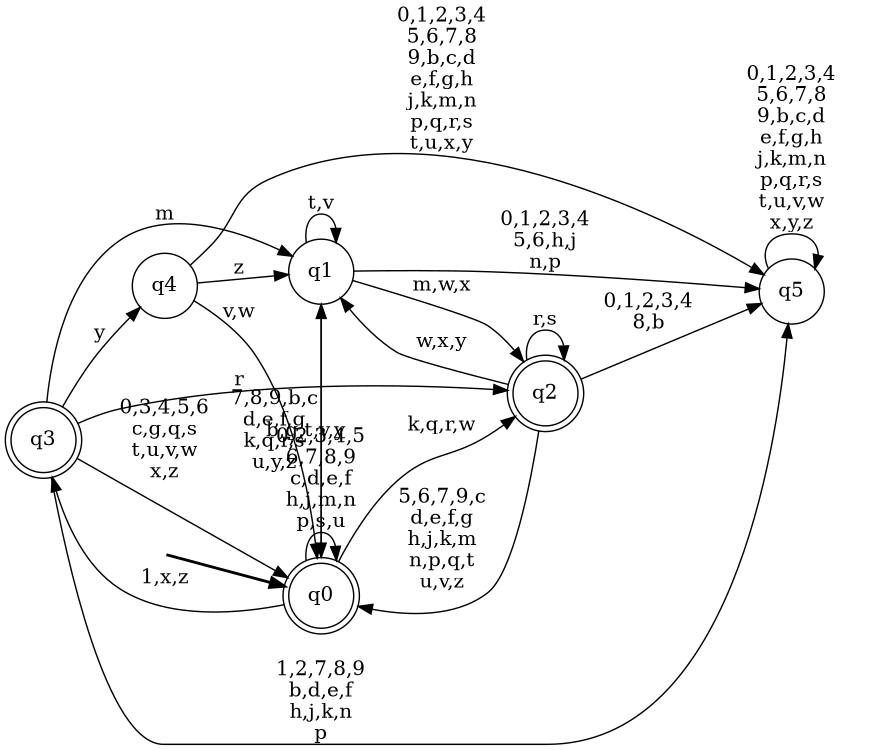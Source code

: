 digraph BlueStar {
__start0 [style = invis, shape = none, label = "", width = 0, height = 0];

rankdir=LR;
size="8,5";

s0 [style="rounded,filled", color="black", fillcolor="white" shape="doublecircle", label="q0"];
s1 [style="filled", color="black", fillcolor="white" shape="circle", label="q1"];
s2 [style="rounded,filled", color="black", fillcolor="white" shape="doublecircle", label="q2"];
s3 [style="rounded,filled", color="black", fillcolor="white" shape="doublecircle", label="q3"];
s4 [style="filled", color="black", fillcolor="white" shape="circle", label="q4"];
s5 [style="filled", color="black", fillcolor="white" shape="circle", label="q5"];
subgraph cluster_main { 
	graph [pad=".75", ranksep="0.15", nodesep="0.15"];
	 style=invis; 
	__start0 -> s0 [penwidth=2];
}
s0 -> s0 [label="0,2,3,4,5\n6,7,8,9\nc,d,e,f\nh,j,m,n\np,s,u"];
s0 -> s1 [label="b,g,t,v,y"];
s0 -> s2 [label="k,q,r,w"];
s0 -> s3 [label="1,x,z"];
s1 -> s0 [label="7,8,9,b,c\nd,e,f,g\nk,q,r,s\nu,y,z"];
s1 -> s1 [label="t,v"];
s1 -> s2 [label="m,w,x"];
s1 -> s5 [label="0,1,2,3,4\n5,6,h,j\nn,p"];
s2 -> s0 [label="5,6,7,9,c\nd,e,f,g\nh,j,k,m\nn,p,q,t\nu,v,z"];
s2 -> s1 [label="w,x,y"];
s2 -> s2 [label="r,s"];
s2 -> s5 [label="0,1,2,3,4\n8,b"];
s3 -> s0 [label="0,3,4,5,6\nc,g,q,s\nt,u,v,w\nx,z"];
s3 -> s1 [label="m"];
s3 -> s2 [label="r"];
s3 -> s4 [label="y"];
s3 -> s5 [label="1,2,7,8,9\nb,d,e,f\nh,j,k,n\np"];
s4 -> s0 [label="v,w"];
s4 -> s1 [label="z"];
s4 -> s5 [label="0,1,2,3,4\n5,6,7,8\n9,b,c,d\ne,f,g,h\nj,k,m,n\np,q,r,s\nt,u,x,y"];
s5 -> s5 [label="0,1,2,3,4\n5,6,7,8\n9,b,c,d\ne,f,g,h\nj,k,m,n\np,q,r,s\nt,u,v,w\nx,y,z"];

}